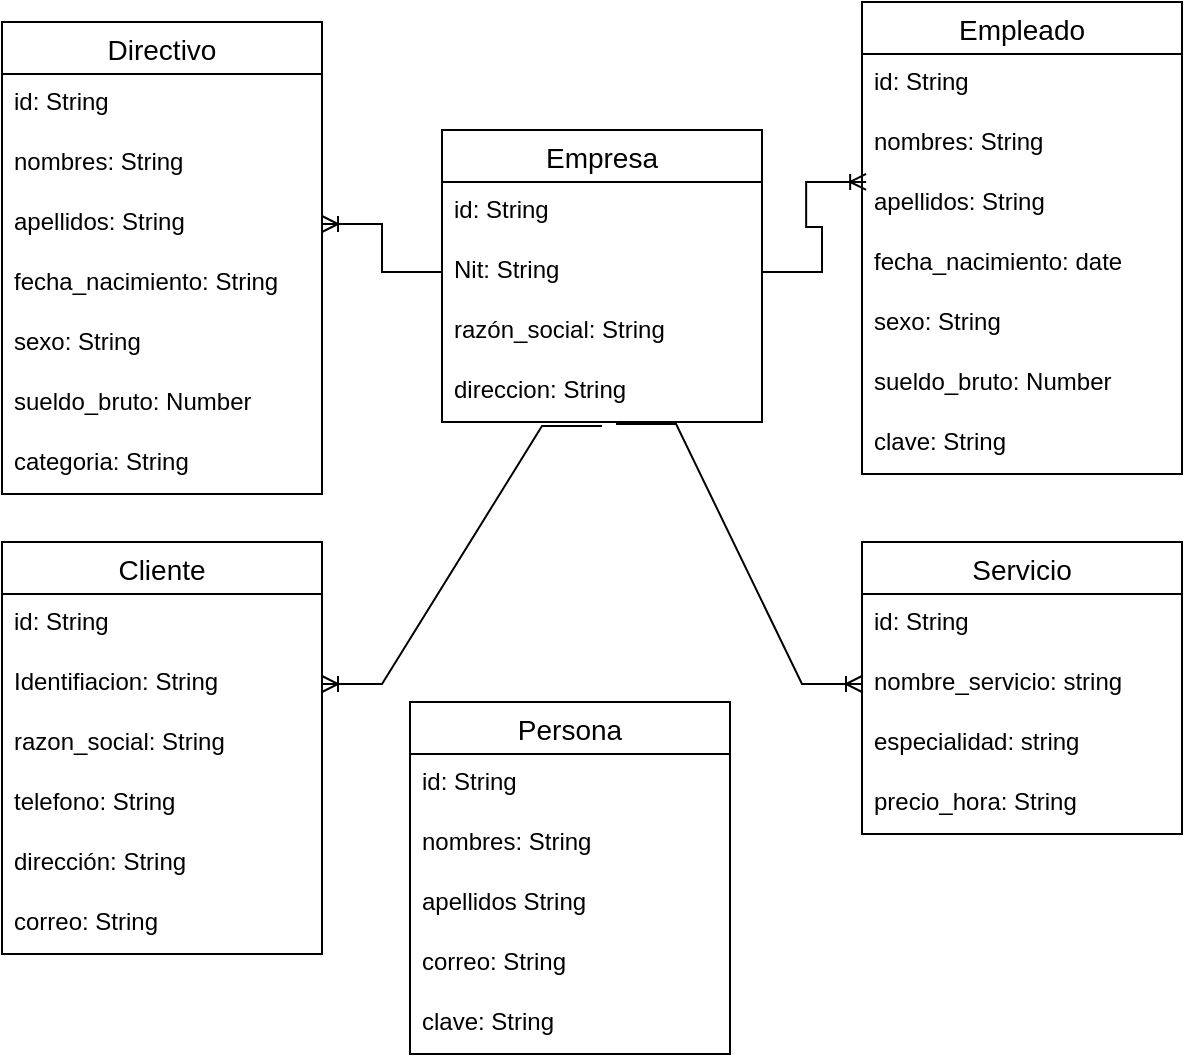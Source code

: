 <mxfile version="20.5.2" type="github">
  <diagram id="1xkqf91_nlWIGy7i5uqU" name="Página-1">
    <mxGraphModel dx="781" dy="474" grid="1" gridSize="10" guides="1" tooltips="1" connect="1" arrows="1" fold="1" page="1" pageScale="1" pageWidth="827" pageHeight="1169" math="0" shadow="0">
      <root>
        <mxCell id="0" />
        <mxCell id="1" parent="0" />
        <mxCell id="wdgPo3weZ_US-8FufRD4-1" value="Empresa" style="swimlane;fontStyle=0;childLayout=stackLayout;horizontal=1;startSize=26;horizontalStack=0;resizeParent=1;resizeParentMax=0;resizeLast=0;collapsible=1;marginBottom=0;align=center;fontSize=14;" parent="1" vertex="1">
          <mxGeometry x="270" y="104" width="160" height="146" as="geometry" />
        </mxCell>
        <mxCell id="wdgPo3weZ_US-8FufRD4-2" value="id: String" style="text;strokeColor=none;fillColor=none;spacingLeft=4;spacingRight=4;overflow=hidden;rotatable=0;points=[[0,0.5],[1,0.5]];portConstraint=eastwest;fontSize=12;" parent="wdgPo3weZ_US-8FufRD4-1" vertex="1">
          <mxGeometry y="26" width="160" height="30" as="geometry" />
        </mxCell>
        <mxCell id="ZItIBll9sNlmo8jitoZB-1" value="Nit: String" style="text;strokeColor=none;fillColor=none;spacingLeft=4;spacingRight=4;overflow=hidden;rotatable=0;points=[[0,0.5],[1,0.5]];portConstraint=eastwest;fontSize=12;" parent="wdgPo3weZ_US-8FufRD4-1" vertex="1">
          <mxGeometry y="56" width="160" height="30" as="geometry" />
        </mxCell>
        <mxCell id="wdgPo3weZ_US-8FufRD4-3" value="razón_social: String" style="text;strokeColor=none;fillColor=none;spacingLeft=4;spacingRight=4;overflow=hidden;rotatable=0;points=[[0,0.5],[1,0.5]];portConstraint=eastwest;fontSize=12;" parent="wdgPo3weZ_US-8FufRD4-1" vertex="1">
          <mxGeometry y="86" width="160" height="30" as="geometry" />
        </mxCell>
        <mxCell id="wdgPo3weZ_US-8FufRD4-4" value="direccion: String" style="text;strokeColor=none;fillColor=none;spacingLeft=4;spacingRight=4;overflow=hidden;rotatable=0;points=[[0,0.5],[1,0.5]];portConstraint=eastwest;fontSize=12;" parent="wdgPo3weZ_US-8FufRD4-1" vertex="1">
          <mxGeometry y="116" width="160" height="30" as="geometry" />
        </mxCell>
        <mxCell id="wdgPo3weZ_US-8FufRD4-5" value="Empleado" style="swimlane;fontStyle=0;childLayout=stackLayout;horizontal=1;startSize=26;horizontalStack=0;resizeParent=1;resizeParentMax=0;resizeLast=0;collapsible=1;marginBottom=0;align=center;fontSize=14;" parent="1" vertex="1">
          <mxGeometry x="480" y="40" width="160" height="236" as="geometry" />
        </mxCell>
        <mxCell id="wdgPo3weZ_US-8FufRD4-6" value="id: String" style="text;strokeColor=none;fillColor=none;spacingLeft=4;spacingRight=4;overflow=hidden;rotatable=0;points=[[0,0.5],[1,0.5]];portConstraint=eastwest;fontSize=12;" parent="wdgPo3weZ_US-8FufRD4-5" vertex="1">
          <mxGeometry y="26" width="160" height="30" as="geometry" />
        </mxCell>
        <mxCell id="wdgPo3weZ_US-8FufRD4-7" value="nombres: String" style="text;strokeColor=none;fillColor=none;spacingLeft=4;spacingRight=4;overflow=hidden;rotatable=0;points=[[0,0.5],[1,0.5]];portConstraint=eastwest;fontSize=12;" parent="wdgPo3weZ_US-8FufRD4-5" vertex="1">
          <mxGeometry y="56" width="160" height="30" as="geometry" />
        </mxCell>
        <mxCell id="wdgPo3weZ_US-8FufRD4-8" value="apellidos: String" style="text;strokeColor=none;fillColor=none;spacingLeft=4;spacingRight=4;overflow=hidden;rotatable=0;points=[[0,0.5],[1,0.5]];portConstraint=eastwest;fontSize=12;" parent="wdgPo3weZ_US-8FufRD4-5" vertex="1">
          <mxGeometry y="86" width="160" height="30" as="geometry" />
        </mxCell>
        <mxCell id="80emmwIah_ZesEQOmLaF-1" value="fecha_nacimiento: date" style="text;strokeColor=none;fillColor=none;spacingLeft=4;spacingRight=4;overflow=hidden;rotatable=0;points=[[0,0.5],[1,0.5]];portConstraint=eastwest;fontSize=12;" parent="wdgPo3weZ_US-8FufRD4-5" vertex="1">
          <mxGeometry y="116" width="160" height="30" as="geometry" />
        </mxCell>
        <mxCell id="80emmwIah_ZesEQOmLaF-7" value="sexo: String" style="text;strokeColor=none;fillColor=none;spacingLeft=4;spacingRight=4;overflow=hidden;rotatable=0;points=[[0,0.5],[1,0.5]];portConstraint=eastwest;fontSize=12;" parent="wdgPo3weZ_US-8FufRD4-5" vertex="1">
          <mxGeometry y="146" width="160" height="30" as="geometry" />
        </mxCell>
        <mxCell id="wdgPo3weZ_US-8FufRD4-21" value="sueldo_bruto: Number" style="text;strokeColor=none;fillColor=none;spacingLeft=4;spacingRight=4;overflow=hidden;rotatable=0;points=[[0,0.5],[1,0.5]];portConstraint=eastwest;fontSize=12;" parent="wdgPo3weZ_US-8FufRD4-5" vertex="1">
          <mxGeometry y="176" width="160" height="30" as="geometry" />
        </mxCell>
        <mxCell id="wdgPo3weZ_US-8FufRD4-22" value="clave: String" style="text;strokeColor=none;fillColor=none;spacingLeft=4;spacingRight=4;overflow=hidden;rotatable=0;points=[[0,0.5],[1,0.5]];portConstraint=eastwest;fontSize=12;" parent="wdgPo3weZ_US-8FufRD4-5" vertex="1">
          <mxGeometry y="206" width="160" height="30" as="geometry" />
        </mxCell>
        <mxCell id="wdgPo3weZ_US-8FufRD4-13" value="Cliente" style="swimlane;fontStyle=0;childLayout=stackLayout;horizontal=1;startSize=26;horizontalStack=0;resizeParent=1;resizeParentMax=0;resizeLast=0;collapsible=1;marginBottom=0;align=center;fontSize=14;" parent="1" vertex="1">
          <mxGeometry x="50" y="310" width="160" height="206" as="geometry" />
        </mxCell>
        <mxCell id="wdgPo3weZ_US-8FufRD4-14" value="id: String" style="text;strokeColor=none;fillColor=none;spacingLeft=4;spacingRight=4;overflow=hidden;rotatable=0;points=[[0,0.5],[1,0.5]];portConstraint=eastwest;fontSize=12;" parent="wdgPo3weZ_US-8FufRD4-13" vertex="1">
          <mxGeometry y="26" width="160" height="30" as="geometry" />
        </mxCell>
        <mxCell id="wdgPo3weZ_US-8FufRD4-15" value="Identifiacion: String" style="text;strokeColor=none;fillColor=none;spacingLeft=4;spacingRight=4;overflow=hidden;rotatable=0;points=[[0,0.5],[1,0.5]];portConstraint=eastwest;fontSize=12;" parent="wdgPo3weZ_US-8FufRD4-13" vertex="1">
          <mxGeometry y="56" width="160" height="30" as="geometry" />
        </mxCell>
        <mxCell id="wdgPo3weZ_US-8FufRD4-16" value="razon_social: String" style="text;strokeColor=none;fillColor=none;spacingLeft=4;spacingRight=4;overflow=hidden;rotatable=0;points=[[0,0.5],[1,0.5]];portConstraint=eastwest;fontSize=12;" parent="wdgPo3weZ_US-8FufRD4-13" vertex="1">
          <mxGeometry y="86" width="160" height="30" as="geometry" />
        </mxCell>
        <mxCell id="wdgPo3weZ_US-8FufRD4-23" value="telefono: String" style="text;strokeColor=none;fillColor=none;spacingLeft=4;spacingRight=4;overflow=hidden;rotatable=0;points=[[0,0.5],[1,0.5]];portConstraint=eastwest;fontSize=12;" parent="wdgPo3weZ_US-8FufRD4-13" vertex="1">
          <mxGeometry y="116" width="160" height="30" as="geometry" />
        </mxCell>
        <mxCell id="80emmwIah_ZesEQOmLaF-9" value="dirección: String" style="text;strokeColor=none;fillColor=none;spacingLeft=4;spacingRight=4;overflow=hidden;rotatable=0;points=[[0,0.5],[1,0.5]];portConstraint=eastwest;fontSize=12;" parent="wdgPo3weZ_US-8FufRD4-13" vertex="1">
          <mxGeometry y="146" width="160" height="30" as="geometry" />
        </mxCell>
        <mxCell id="80emmwIah_ZesEQOmLaF-11" value="correo: String" style="text;strokeColor=none;fillColor=none;spacingLeft=4;spacingRight=4;overflow=hidden;rotatable=0;points=[[0,0.5],[1,0.5]];portConstraint=eastwest;fontSize=12;" parent="wdgPo3weZ_US-8FufRD4-13" vertex="1">
          <mxGeometry y="176" width="160" height="30" as="geometry" />
        </mxCell>
        <mxCell id="wdgPo3weZ_US-8FufRD4-17" value="Directivo" style="swimlane;fontStyle=0;childLayout=stackLayout;horizontal=1;startSize=26;horizontalStack=0;resizeParent=1;resizeParentMax=0;resizeLast=0;collapsible=1;marginBottom=0;align=center;fontSize=14;" parent="1" vertex="1">
          <mxGeometry x="50" y="50" width="160" height="236" as="geometry" />
        </mxCell>
        <mxCell id="wdgPo3weZ_US-8FufRD4-19" value="id: String" style="text;strokeColor=none;fillColor=none;spacingLeft=4;spacingRight=4;overflow=hidden;rotatable=0;points=[[0,0.5],[1,0.5]];portConstraint=eastwest;fontSize=12;" parent="wdgPo3weZ_US-8FufRD4-17" vertex="1">
          <mxGeometry y="26" width="160" height="30" as="geometry" />
        </mxCell>
        <mxCell id="80emmwIah_ZesEQOmLaF-2" value="nombres: String" style="text;strokeColor=none;fillColor=none;spacingLeft=4;spacingRight=4;overflow=hidden;rotatable=0;points=[[0,0.5],[1,0.5]];portConstraint=eastwest;fontSize=12;" parent="wdgPo3weZ_US-8FufRD4-17" vertex="1">
          <mxGeometry y="56" width="160" height="30" as="geometry" />
        </mxCell>
        <mxCell id="80emmwIah_ZesEQOmLaF-3" value="apellidos: String" style="text;strokeColor=none;fillColor=none;spacingLeft=4;spacingRight=4;overflow=hidden;rotatable=0;points=[[0,0.5],[1,0.5]];portConstraint=eastwest;fontSize=12;" parent="wdgPo3weZ_US-8FufRD4-17" vertex="1">
          <mxGeometry y="86" width="160" height="30" as="geometry" />
        </mxCell>
        <mxCell id="80emmwIah_ZesEQOmLaF-8" value="fecha_nacimiento: String" style="text;strokeColor=none;fillColor=none;spacingLeft=4;spacingRight=4;overflow=hidden;rotatable=0;points=[[0,0.5],[1,0.5]];portConstraint=eastwest;fontSize=12;" parent="wdgPo3weZ_US-8FufRD4-17" vertex="1">
          <mxGeometry y="116" width="160" height="30" as="geometry" />
        </mxCell>
        <mxCell id="wdgPo3weZ_US-8FufRD4-18" value="sexo: String" style="text;strokeColor=none;fillColor=none;spacingLeft=4;spacingRight=4;overflow=hidden;rotatable=0;points=[[0,0.5],[1,0.5]];portConstraint=eastwest;fontSize=12;" parent="wdgPo3weZ_US-8FufRD4-17" vertex="1">
          <mxGeometry y="146" width="160" height="30" as="geometry" />
        </mxCell>
        <mxCell id="80emmwIah_ZesEQOmLaF-6" value="sueldo_bruto: Number" style="text;strokeColor=none;fillColor=none;spacingLeft=4;spacingRight=4;overflow=hidden;rotatable=0;points=[[0,0.5],[1,0.5]];portConstraint=eastwest;fontSize=12;" parent="wdgPo3weZ_US-8FufRD4-17" vertex="1">
          <mxGeometry y="176" width="160" height="30" as="geometry" />
        </mxCell>
        <mxCell id="80emmwIah_ZesEQOmLaF-4" value="categoria: String" style="text;strokeColor=none;fillColor=none;spacingLeft=4;spacingRight=4;overflow=hidden;rotatable=0;points=[[0,0.5],[1,0.5]];portConstraint=eastwest;fontSize=12;" parent="wdgPo3weZ_US-8FufRD4-17" vertex="1">
          <mxGeometry y="206" width="160" height="30" as="geometry" />
        </mxCell>
        <mxCell id="8OQaPaorarSYT8WIR6fb-1" value="Servicio" style="swimlane;fontStyle=0;childLayout=stackLayout;horizontal=1;startSize=26;horizontalStack=0;resizeParent=1;resizeParentMax=0;resizeLast=0;collapsible=1;marginBottom=0;align=center;fontSize=14;" parent="1" vertex="1">
          <mxGeometry x="480" y="310" width="160" height="146" as="geometry" />
        </mxCell>
        <mxCell id="8OQaPaorarSYT8WIR6fb-2" value="id: String" style="text;strokeColor=none;fillColor=none;spacingLeft=4;spacingRight=4;overflow=hidden;rotatable=0;points=[[0,0.5],[1,0.5]];portConstraint=eastwest;fontSize=12;" parent="8OQaPaorarSYT8WIR6fb-1" vertex="1">
          <mxGeometry y="26" width="160" height="30" as="geometry" />
        </mxCell>
        <mxCell id="8OQaPaorarSYT8WIR6fb-3" value="nombre_servicio: string" style="text;strokeColor=none;fillColor=none;spacingLeft=4;spacingRight=4;overflow=hidden;rotatable=0;points=[[0,0.5],[1,0.5]];portConstraint=eastwest;fontSize=12;" parent="8OQaPaorarSYT8WIR6fb-1" vertex="1">
          <mxGeometry y="56" width="160" height="30" as="geometry" />
        </mxCell>
        <mxCell id="80emmwIah_ZesEQOmLaF-12" value="especialidad: string" style="text;strokeColor=none;fillColor=none;spacingLeft=4;spacingRight=4;overflow=hidden;rotatable=0;points=[[0,0.5],[1,0.5]];portConstraint=eastwest;fontSize=12;" parent="8OQaPaorarSYT8WIR6fb-1" vertex="1">
          <mxGeometry y="86" width="160" height="30" as="geometry" />
        </mxCell>
        <mxCell id="8OQaPaorarSYT8WIR6fb-4" value="precio_hora: String" style="text;strokeColor=none;fillColor=none;spacingLeft=4;spacingRight=4;overflow=hidden;rotatable=0;points=[[0,0.5],[1,0.5]];portConstraint=eastwest;fontSize=12;" parent="8OQaPaorarSYT8WIR6fb-1" vertex="1">
          <mxGeometry y="116" width="160" height="30" as="geometry" />
        </mxCell>
        <mxCell id="80emmwIah_ZesEQOmLaF-13" value="" style="edgeStyle=entityRelationEdgeStyle;fontSize=12;html=1;endArrow=ERoneToMany;rounded=0;exitX=1;exitY=0.5;exitDx=0;exitDy=0;entryX=0.013;entryY=0.133;entryDx=0;entryDy=0;entryPerimeter=0;" parent="1" source="ZItIBll9sNlmo8jitoZB-1" target="wdgPo3weZ_US-8FufRD4-8" edge="1">
          <mxGeometry width="100" height="100" relative="1" as="geometry">
            <mxPoint x="350" y="180" as="sourcePoint" />
            <mxPoint x="450" y="80" as="targetPoint" />
          </mxGeometry>
        </mxCell>
        <mxCell id="80emmwIah_ZesEQOmLaF-14" value="" style="edgeStyle=entityRelationEdgeStyle;fontSize=12;html=1;endArrow=ERoneToMany;rounded=0;exitX=0;exitY=0.5;exitDx=0;exitDy=0;" parent="1" source="ZItIBll9sNlmo8jitoZB-1" target="80emmwIah_ZesEQOmLaF-3" edge="1">
          <mxGeometry width="100" height="100" relative="1" as="geometry">
            <mxPoint x="350" y="180" as="sourcePoint" />
            <mxPoint x="450" y="80" as="targetPoint" />
          </mxGeometry>
        </mxCell>
        <mxCell id="80emmwIah_ZesEQOmLaF-15" value="" style="edgeStyle=entityRelationEdgeStyle;fontSize=12;html=1;endArrow=ERoneToMany;rounded=0;exitX=0.5;exitY=1.067;exitDx=0;exitDy=0;exitPerimeter=0;" parent="1" source="wdgPo3weZ_US-8FufRD4-4" target="wdgPo3weZ_US-8FufRD4-15" edge="1">
          <mxGeometry width="100" height="100" relative="1" as="geometry">
            <mxPoint x="350" y="370" as="sourcePoint" />
            <mxPoint x="450" y="270" as="targetPoint" />
          </mxGeometry>
        </mxCell>
        <mxCell id="80emmwIah_ZesEQOmLaF-16" value="" style="edgeStyle=entityRelationEdgeStyle;fontSize=12;html=1;endArrow=ERoneToMany;rounded=0;exitX=0.544;exitY=1.033;exitDx=0;exitDy=0;exitPerimeter=0;entryX=0;entryY=0.5;entryDx=0;entryDy=0;" parent="1" source="wdgPo3weZ_US-8FufRD4-4" target="8OQaPaorarSYT8WIR6fb-3" edge="1">
          <mxGeometry width="100" height="100" relative="1" as="geometry">
            <mxPoint x="350" y="370" as="sourcePoint" />
            <mxPoint x="450" y="270" as="targetPoint" />
          </mxGeometry>
        </mxCell>
        <mxCell id="glK-zGITrVP_J2qyvmUR-1" value="Persona" style="swimlane;fontStyle=0;childLayout=stackLayout;horizontal=1;startSize=26;horizontalStack=0;resizeParent=1;resizeParentMax=0;resizeLast=0;collapsible=1;marginBottom=0;align=center;fontSize=14;" vertex="1" parent="1">
          <mxGeometry x="254" y="390" width="160" height="176" as="geometry" />
        </mxCell>
        <mxCell id="glK-zGITrVP_J2qyvmUR-2" value="id: String" style="text;strokeColor=none;fillColor=none;spacingLeft=4;spacingRight=4;overflow=hidden;rotatable=0;points=[[0,0.5],[1,0.5]];portConstraint=eastwest;fontSize=12;" vertex="1" parent="glK-zGITrVP_J2qyvmUR-1">
          <mxGeometry y="26" width="160" height="30" as="geometry" />
        </mxCell>
        <mxCell id="glK-zGITrVP_J2qyvmUR-3" value="nombres: String" style="text;strokeColor=none;fillColor=none;spacingLeft=4;spacingRight=4;overflow=hidden;rotatable=0;points=[[0,0.5],[1,0.5]];portConstraint=eastwest;fontSize=12;" vertex="1" parent="glK-zGITrVP_J2qyvmUR-1">
          <mxGeometry y="56" width="160" height="30" as="geometry" />
        </mxCell>
        <mxCell id="glK-zGITrVP_J2qyvmUR-4" value="apellidos String" style="text;strokeColor=none;fillColor=none;spacingLeft=4;spacingRight=4;overflow=hidden;rotatable=0;points=[[0,0.5],[1,0.5]];portConstraint=eastwest;fontSize=12;" vertex="1" parent="glK-zGITrVP_J2qyvmUR-1">
          <mxGeometry y="86" width="160" height="30" as="geometry" />
        </mxCell>
        <mxCell id="glK-zGITrVP_J2qyvmUR-5" value="correo: String" style="text;strokeColor=none;fillColor=none;spacingLeft=4;spacingRight=4;overflow=hidden;rotatable=0;points=[[0,0.5],[1,0.5]];portConstraint=eastwest;fontSize=12;" vertex="1" parent="glK-zGITrVP_J2qyvmUR-1">
          <mxGeometry y="116" width="160" height="30" as="geometry" />
        </mxCell>
        <mxCell id="glK-zGITrVP_J2qyvmUR-6" value="clave: String" style="text;strokeColor=none;fillColor=none;spacingLeft=4;spacingRight=4;overflow=hidden;rotatable=0;points=[[0,0.5],[1,0.5]];portConstraint=eastwest;fontSize=12;" vertex="1" parent="glK-zGITrVP_J2qyvmUR-1">
          <mxGeometry y="146" width="160" height="30" as="geometry" />
        </mxCell>
      </root>
    </mxGraphModel>
  </diagram>
</mxfile>
